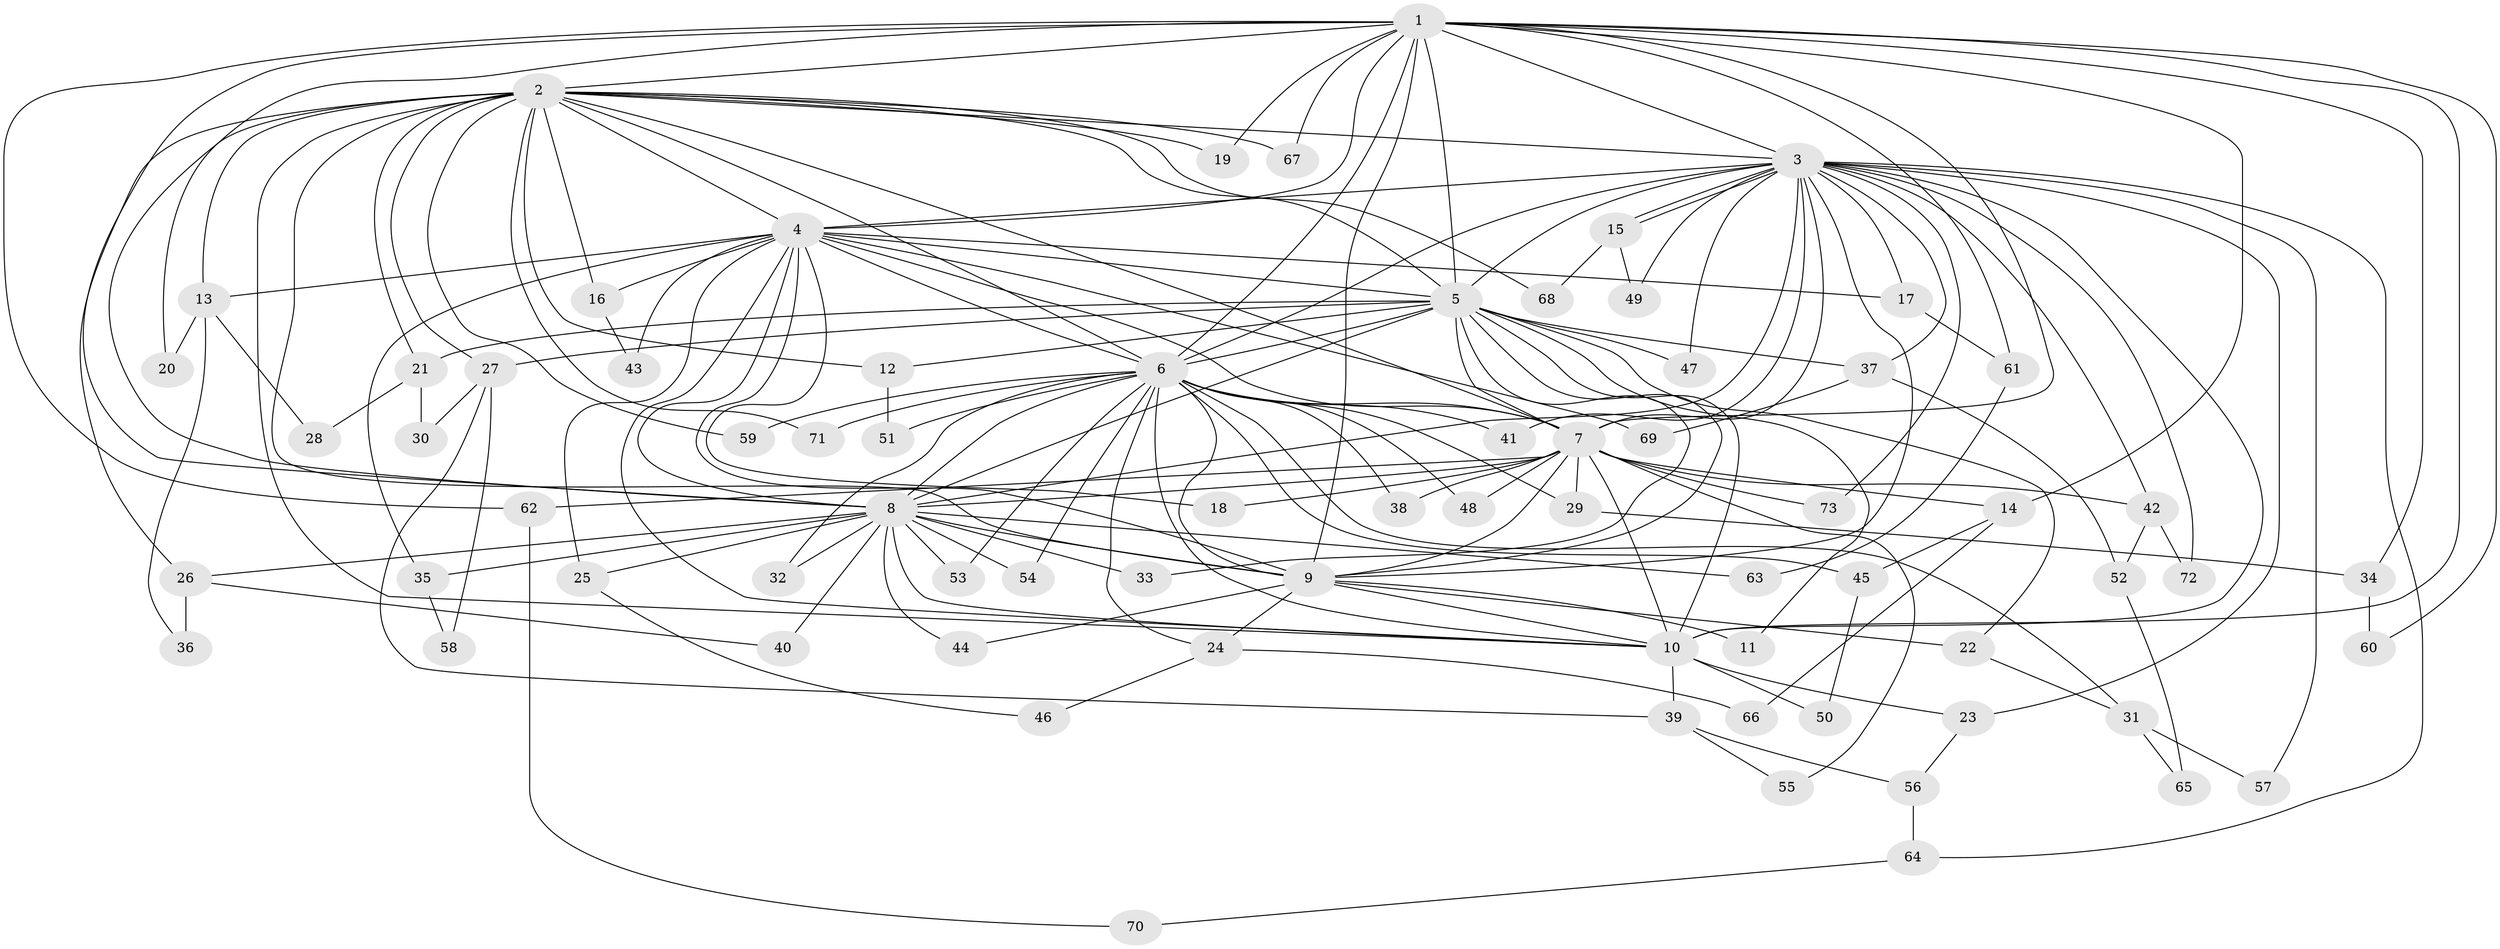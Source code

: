 // coarse degree distribution, {14: 0.08108108108108109, 4: 0.13513513513513514, 16: 0.05405405405405406, 3: 0.3783783783783784, 5: 0.05405405405405406, 9: 0.02702702702702703, 2: 0.21621621621621623, 12: 0.02702702702702703, 15: 0.02702702702702703}
// Generated by graph-tools (version 1.1) at 2025/36/03/04/25 23:36:38]
// undirected, 73 vertices, 171 edges
graph export_dot {
  node [color=gray90,style=filled];
  1;
  2;
  3;
  4;
  5;
  6;
  7;
  8;
  9;
  10;
  11;
  12;
  13;
  14;
  15;
  16;
  17;
  18;
  19;
  20;
  21;
  22;
  23;
  24;
  25;
  26;
  27;
  28;
  29;
  30;
  31;
  32;
  33;
  34;
  35;
  36;
  37;
  38;
  39;
  40;
  41;
  42;
  43;
  44;
  45;
  46;
  47;
  48;
  49;
  50;
  51;
  52;
  53;
  54;
  55;
  56;
  57;
  58;
  59;
  60;
  61;
  62;
  63;
  64;
  65;
  66;
  67;
  68;
  69;
  70;
  71;
  72;
  73;
  1 -- 2;
  1 -- 3;
  1 -- 4;
  1 -- 5;
  1 -- 6;
  1 -- 7;
  1 -- 8;
  1 -- 9;
  1 -- 10;
  1 -- 14;
  1 -- 19;
  1 -- 20;
  1 -- 34;
  1 -- 60;
  1 -- 61;
  1 -- 62;
  1 -- 67;
  2 -- 3;
  2 -- 4;
  2 -- 5;
  2 -- 6;
  2 -- 7;
  2 -- 8;
  2 -- 9;
  2 -- 10;
  2 -- 12;
  2 -- 13;
  2 -- 16;
  2 -- 19;
  2 -- 21;
  2 -- 26;
  2 -- 27;
  2 -- 59;
  2 -- 67;
  2 -- 68;
  2 -- 71;
  3 -- 4;
  3 -- 5;
  3 -- 6;
  3 -- 7;
  3 -- 8;
  3 -- 9;
  3 -- 10;
  3 -- 15;
  3 -- 15;
  3 -- 17;
  3 -- 23;
  3 -- 37;
  3 -- 41;
  3 -- 42;
  3 -- 47;
  3 -- 49;
  3 -- 57;
  3 -- 64;
  3 -- 72;
  3 -- 73;
  4 -- 5;
  4 -- 6;
  4 -- 7;
  4 -- 8;
  4 -- 9;
  4 -- 10;
  4 -- 13;
  4 -- 16;
  4 -- 17;
  4 -- 18;
  4 -- 25;
  4 -- 35;
  4 -- 43;
  4 -- 69;
  5 -- 6;
  5 -- 7;
  5 -- 8;
  5 -- 9;
  5 -- 10;
  5 -- 11;
  5 -- 12;
  5 -- 21;
  5 -- 22;
  5 -- 27;
  5 -- 33;
  5 -- 37;
  5 -- 47;
  6 -- 7;
  6 -- 8;
  6 -- 9;
  6 -- 10;
  6 -- 24;
  6 -- 29;
  6 -- 31;
  6 -- 32;
  6 -- 38;
  6 -- 41;
  6 -- 45;
  6 -- 48;
  6 -- 51;
  6 -- 53;
  6 -- 54;
  6 -- 59;
  6 -- 71;
  7 -- 8;
  7 -- 9;
  7 -- 10;
  7 -- 14;
  7 -- 18;
  7 -- 29;
  7 -- 38;
  7 -- 42;
  7 -- 48;
  7 -- 55;
  7 -- 62;
  7 -- 73;
  8 -- 9;
  8 -- 10;
  8 -- 25;
  8 -- 26;
  8 -- 32;
  8 -- 33;
  8 -- 35;
  8 -- 40;
  8 -- 44;
  8 -- 53;
  8 -- 54;
  8 -- 63;
  9 -- 10;
  9 -- 11;
  9 -- 22;
  9 -- 24;
  9 -- 44;
  10 -- 23;
  10 -- 39;
  10 -- 50;
  12 -- 51;
  13 -- 20;
  13 -- 28;
  13 -- 36;
  14 -- 45;
  14 -- 66;
  15 -- 49;
  15 -- 68;
  16 -- 43;
  17 -- 61;
  21 -- 28;
  21 -- 30;
  22 -- 31;
  23 -- 56;
  24 -- 46;
  24 -- 66;
  25 -- 46;
  26 -- 36;
  26 -- 40;
  27 -- 30;
  27 -- 39;
  27 -- 58;
  29 -- 34;
  31 -- 57;
  31 -- 65;
  34 -- 60;
  35 -- 58;
  37 -- 52;
  37 -- 69;
  39 -- 55;
  39 -- 56;
  42 -- 52;
  42 -- 72;
  45 -- 50;
  52 -- 65;
  56 -- 64;
  61 -- 63;
  62 -- 70;
  64 -- 70;
}
